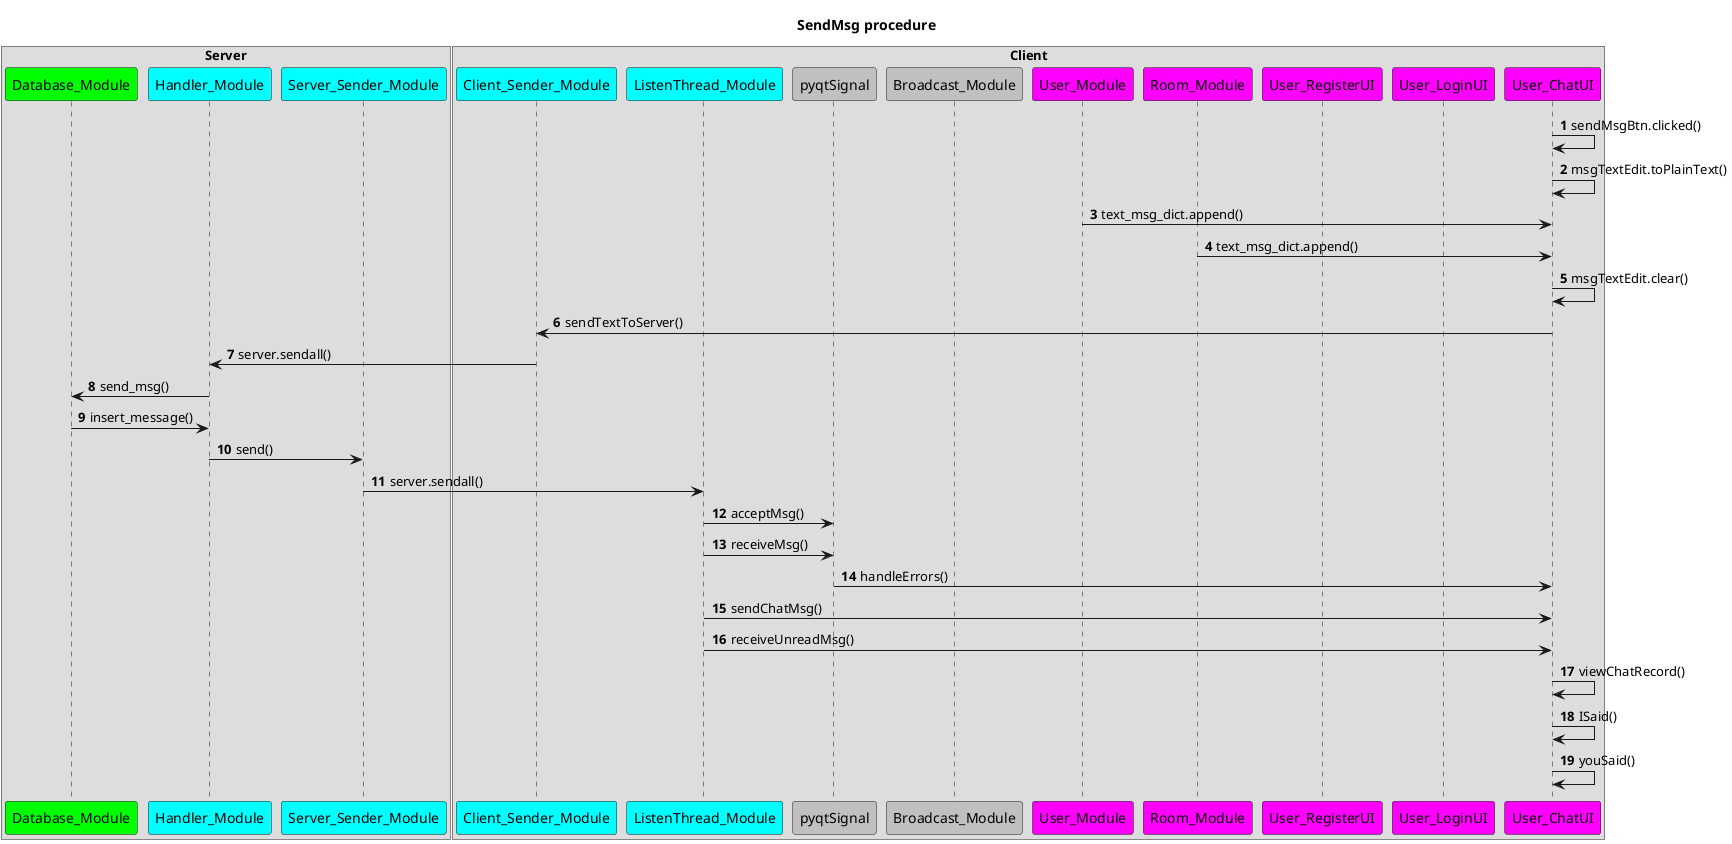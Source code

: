 @startuml
title SendMsg procedure
'author Jadeiin
'version 1.0.0
skinparam participant {
	FontSize 14
	handwritten true
}

box "Server"
participant Database_Module #Lime
participant Handler_Module #Cyan
participant Server_Sender_Module #Cyan
end box
box "Client"
participant Client_Sender_Module #Cyan
participant ListenThread_Module #Cyan
participant pyqtSignal #Silver
participant Broadcast_Module #Silver
participant User_Module #Magenta
participant Room_Module #Magenta
participant User_RegisterUI #Magenta
participant User_LoginUI #Magenta
participant User_ChatUI #Magenta
end box

autonumber
User_ChatUI -> User_ChatUI : sendMsgBtn.clicked()
User_ChatUI -> User_ChatUI : msgTextEdit.toPlainText()
User_Module -> User_ChatUI : text_msg_dict.append()
Room_Module -> User_ChatUI : text_msg_dict.append()
User_ChatUI -> User_ChatUI : msgTextEdit.clear()
User_ChatUI -> Client_Sender_Module : sendTextToServer()
Client_Sender_Module -> Handler_Module : server.sendall()

Handler_Module -> Database_Module : send_msg()
Database_Module -> Handler_Module : insert_message()
Handler_Module -> Server_Sender_Module : send()
Server_Sender_Module -> ListenThread_Module : server.sendall()

ListenThread_Module -> pyqtSignal : acceptMsg()
ListenThread_Module -> pyqtSignal : receiveMsg()
pyqtSignal -> User_ChatUI : handleErrors()
ListenThread_Module -> User_ChatUI : sendChatMsg()
ListenThread_Module -> User_ChatUI : receiveUnreadMsg()
User_ChatUI -> User_ChatUI : viewChatRecord()
User_ChatUI -> User_ChatUI : ISaid()
User_ChatUI -> User_ChatUI : youSaid()

@enduml
